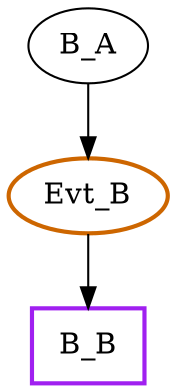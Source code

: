 digraph "pps-test2-1" {
name="pps-test2-1"
subgraph subgraph1 {
  node  [cpu=1 pattern=B]
  Evt_B [type=tmsg patentry=1 toffs=0 fid=1 gid=5, evtno=205, sid=2, bpid=8, par="0x123" shape=oval fillcolor=green penwidth=2 color=darkorange3]
  B_B [type=block patexit=1 tperiod=100000000, qlo=1 shape=rectangle fillcolor=green penwidth=2 color=purple]
  Evt_B -> B_B [type=defdst]
  B_A -> Evt_B [type=altdst]
}
}
